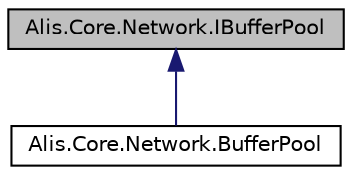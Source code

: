 digraph "Alis.Core.Network.IBufferPool"
{
 // LATEX_PDF_SIZE
  edge [fontname="Helvetica",fontsize="10",labelfontname="Helvetica",labelfontsize="10"];
  node [fontname="Helvetica",fontsize="10",shape=record];
  Node1 [label="Alis.Core.Network.IBufferPool",height=0.2,width=0.4,color="black", fillcolor="grey75", style="filled", fontcolor="black",tooltip="The buffer pool interface"];
  Node1 -> Node2 [dir="back",color="midnightblue",fontsize="10",style="solid",fontname="Helvetica"];
  Node2 [label="Alis.Core.Network.BufferPool",height=0.2,width=0.4,color="black", fillcolor="white", style="filled",URL="$class_alis_1_1_core_1_1_network_1_1_buffer_pool.html",tooltip="This buffer pool is instance thread safe Use GetBuffer to get a MemoryStream (with a publically acces..."];
}
